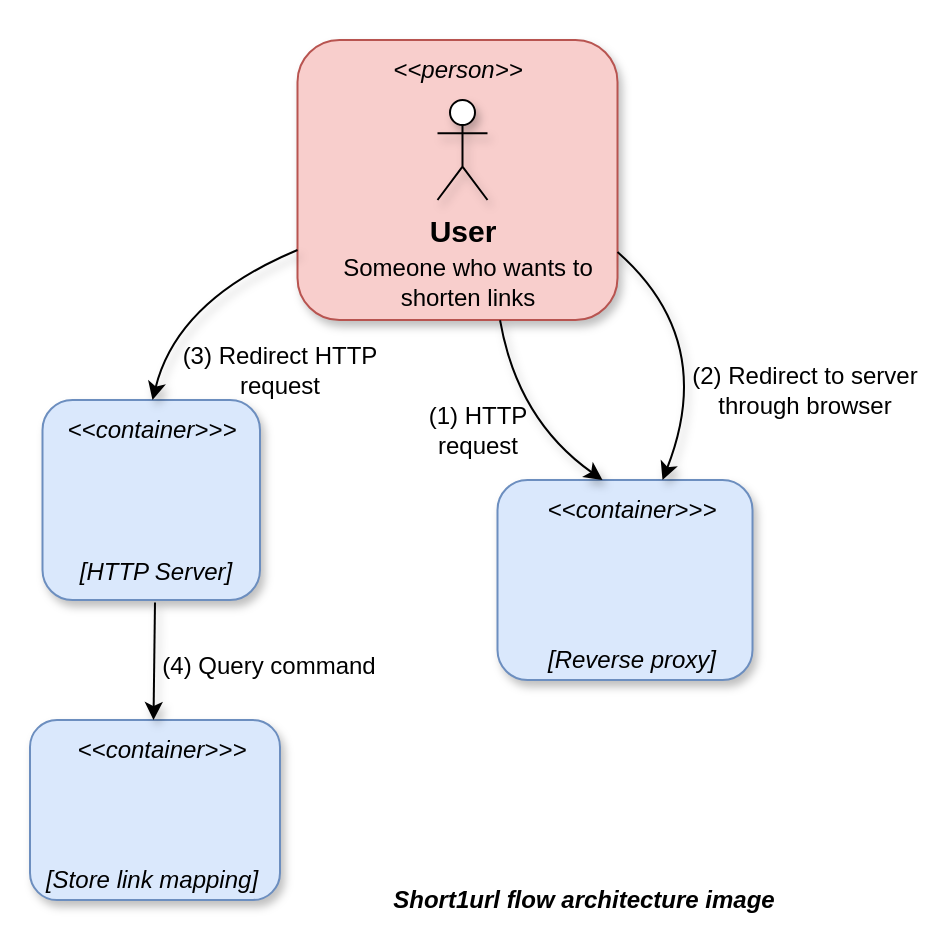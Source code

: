 <mxfile version="21.3.2" type="device">
  <diagram name="Page-1" id="esNWT9mSlbRLuBSzFxfD">
    <mxGraphModel dx="1050" dy="581" grid="1" gridSize="10" guides="1" tooltips="1" connect="1" arrows="1" fold="1" page="1" pageScale="1" pageWidth="850" pageHeight="1100" math="0" shadow="0">
      <root>
        <mxCell id="0" />
        <mxCell id="1" parent="0" />
        <mxCell id="9hjlnC2cQS0SMQREBwqv-1" value="" style="swimlane;startSize=0;rounded=0;dashed=1;strokeColor=none;" vertex="1" parent="1">
          <mxGeometry x="60" y="140" width="470" height="460" as="geometry" />
        </mxCell>
        <mxCell id="9hjlnC2cQS0SMQREBwqv-2" value="" style="rounded=1;whiteSpace=wrap;html=1;fillColor=#f8cecc;strokeColor=#b85450;shadow=1;" vertex="1" parent="9hjlnC2cQS0SMQREBwqv-1">
          <mxGeometry x="148.75" y="20" width="160" height="140" as="geometry" />
        </mxCell>
        <mxCell id="9hjlnC2cQS0SMQREBwqv-3" value="&lt;font style=&quot;font-size: 15px;&quot;&gt;&lt;b&gt;User&lt;/b&gt;&lt;/font&gt;" style="shape=umlActor;verticalLabelPosition=bottom;verticalAlign=top;html=1;shadow=1;" vertex="1" parent="9hjlnC2cQS0SMQREBwqv-1">
          <mxGeometry x="218.75" y="50" width="25" height="50" as="geometry" />
        </mxCell>
        <mxCell id="9hjlnC2cQS0SMQREBwqv-4" value="Someone who wants to shorten links" style="text;html=1;strokeColor=none;fillColor=none;align=center;verticalAlign=middle;whiteSpace=wrap;rounded=0;shadow=1;" vertex="1" parent="9hjlnC2cQS0SMQREBwqv-1">
          <mxGeometry x="158.75" y="126" width="150" height="30" as="geometry" />
        </mxCell>
        <mxCell id="9hjlnC2cQS0SMQREBwqv-7" value="" style="rounded=1;whiteSpace=wrap;html=1;fillColor=#dae8fc;strokeColor=#6c8ebf;shadow=1;" vertex="1" parent="9hjlnC2cQS0SMQREBwqv-1">
          <mxGeometry x="21.25" y="200" width="108.75" height="100" as="geometry" />
        </mxCell>
        <mxCell id="9hjlnC2cQS0SMQREBwqv-8" value="&lt;i&gt;[HTTP Server]&lt;/i&gt;" style="text;html=1;strokeColor=none;fillColor=none;align=center;verticalAlign=middle;whiteSpace=wrap;rounded=0;shadow=1;" vertex="1" parent="9hjlnC2cQS0SMQREBwqv-1">
          <mxGeometry x="37.5" y="271.25" width="80" height="30" as="geometry" />
        </mxCell>
        <mxCell id="9hjlnC2cQS0SMQREBwqv-10" value="&lt;i&gt;&amp;lt;&amp;lt;person&amp;gt;&amp;gt;&lt;/i&gt;" style="text;html=1;strokeColor=none;fillColor=none;align=center;verticalAlign=middle;whiteSpace=wrap;rounded=0;shadow=1;" vertex="1" parent="9hjlnC2cQS0SMQREBwqv-1">
          <mxGeometry x="198.75" y="20" width="60" height="30" as="geometry" />
        </mxCell>
        <mxCell id="9hjlnC2cQS0SMQREBwqv-11" value="&lt;i&gt;&amp;lt;&amp;lt;container&amp;gt;&amp;gt;&amp;gt;&lt;/i&gt;" style="text;html=1;strokeColor=none;fillColor=none;align=center;verticalAlign=middle;whiteSpace=wrap;rounded=0;shadow=1;" vertex="1" parent="9hjlnC2cQS0SMQREBwqv-1">
          <mxGeometry x="46.25" y="200" width="60" height="30" as="geometry" />
        </mxCell>
        <mxCell id="9hjlnC2cQS0SMQREBwqv-13" value="" style="rounded=1;whiteSpace=wrap;html=1;fillColor=#dae8fc;strokeColor=#6c8ebf;shadow=1;" vertex="1" parent="9hjlnC2cQS0SMQREBwqv-1">
          <mxGeometry x="15" y="360" width="125" height="90" as="geometry" />
        </mxCell>
        <mxCell id="9hjlnC2cQS0SMQREBwqv-14" value="&lt;i&gt;&amp;lt;&amp;lt;container&amp;gt;&amp;gt;&amp;gt;&lt;/i&gt;" style="text;html=1;strokeColor=none;fillColor=none;align=center;verticalAlign=middle;whiteSpace=wrap;rounded=0;shadow=1;" vertex="1" parent="9hjlnC2cQS0SMQREBwqv-1">
          <mxGeometry x="51.25" y="360" width="60" height="30" as="geometry" />
        </mxCell>
        <mxCell id="9hjlnC2cQS0SMQREBwqv-15" value="&lt;i&gt;[Store link mapping]&lt;/i&gt;" style="text;html=1;strokeColor=none;fillColor=none;align=center;verticalAlign=middle;whiteSpace=wrap;rounded=0;shadow=1;" vertex="1" parent="9hjlnC2cQS0SMQREBwqv-1">
          <mxGeometry x="16.25" y="430" width="120" height="20" as="geometry" />
        </mxCell>
        <mxCell id="9hjlnC2cQS0SMQREBwqv-17" value="" style="shape=image;verticalLabelPosition=bottom;labelBackgroundColor=default;verticalAlign=top;aspect=fixed;imageAspect=0;image=https://www.svgrepo.com/show/303460/redis-logo.svg;shadow=1;" vertex="1" parent="9hjlnC2cQS0SMQREBwqv-1">
          <mxGeometry x="56.25" y="390" width="40" height="40" as="geometry" />
        </mxCell>
        <mxCell id="9hjlnC2cQS0SMQREBwqv-19" value="" style="rounded=1;whiteSpace=wrap;html=1;fillColor=#dae8fc;strokeColor=#6c8ebf;shadow=1;" vertex="1" parent="9hjlnC2cQS0SMQREBwqv-1">
          <mxGeometry x="248.75" y="240" width="127.5" height="100" as="geometry" />
        </mxCell>
        <mxCell id="9hjlnC2cQS0SMQREBwqv-20" value="&lt;i&gt;&amp;lt;&amp;lt;container&amp;gt;&amp;gt;&amp;gt;&lt;/i&gt;" style="text;html=1;strokeColor=none;fillColor=none;align=center;verticalAlign=middle;whiteSpace=wrap;rounded=0;shadow=1;" vertex="1" parent="9hjlnC2cQS0SMQREBwqv-1">
          <mxGeometry x="286.25" y="240" width="60" height="30" as="geometry" />
        </mxCell>
        <mxCell id="9hjlnC2cQS0SMQREBwqv-21" value="&lt;i&gt;[Reverse proxy]&lt;/i&gt;" style="text;html=1;strokeColor=none;fillColor=none;align=center;verticalAlign=middle;whiteSpace=wrap;rounded=0;shadow=1;" vertex="1" parent="9hjlnC2cQS0SMQREBwqv-1">
          <mxGeometry x="256.25" y="320" width="120" height="20" as="geometry" />
        </mxCell>
        <mxCell id="9hjlnC2cQS0SMQREBwqv-24" value="" style="shape=image;verticalLabelPosition=bottom;labelBackgroundColor=default;verticalAlign=top;aspect=fixed;imageAspect=0;image=https://www.svgrepo.com/show/373924/nginx.svg;shadow=1;" vertex="1" parent="9hjlnC2cQS0SMQREBwqv-1">
          <mxGeometry x="291.25" y="268" width="50" height="50" as="geometry" />
        </mxCell>
        <mxCell id="9hjlnC2cQS0SMQREBwqv-26" value="" style="endArrow=classic;html=1;rounded=0;exitX=0.5;exitY=1;exitDx=0;exitDy=0;shadow=1;" edge="1" parent="9hjlnC2cQS0SMQREBwqv-1" source="9hjlnC2cQS0SMQREBwqv-8">
          <mxGeometry width="50" height="50" relative="1" as="geometry">
            <mxPoint x="76.25" y="310" as="sourcePoint" />
            <mxPoint x="76.75" y="360" as="targetPoint" />
          </mxGeometry>
        </mxCell>
        <mxCell id="9hjlnC2cQS0SMQREBwqv-27" value="(4) Query command" style="text;html=1;align=center;verticalAlign=middle;resizable=0;points=[];autosize=1;strokeColor=none;fillColor=none;shadow=1;" vertex="1" parent="9hjlnC2cQS0SMQREBwqv-1">
          <mxGeometry x="68.75" y="318" width="130" height="30" as="geometry" />
        </mxCell>
        <mxCell id="9hjlnC2cQS0SMQREBwqv-28" value="" style="endArrow=classic;html=1;entryX=0.5;entryY=0;entryDx=0;entryDy=0;exitX=0;exitY=0.75;exitDx=0;exitDy=0;jumpStyle=arc;curved=1;shadow=1;" edge="1" parent="9hjlnC2cQS0SMQREBwqv-1" source="9hjlnC2cQS0SMQREBwqv-2" target="9hjlnC2cQS0SMQREBwqv-11">
          <mxGeometry width="50" height="50" relative="1" as="geometry">
            <mxPoint x="343.75" y="250" as="sourcePoint" />
            <mxPoint x="393.75" y="200" as="targetPoint" />
            <Array as="points">
              <mxPoint x="88.75" y="150" />
            </Array>
          </mxGeometry>
        </mxCell>
        <mxCell id="9hjlnC2cQS0SMQREBwqv-30" value="(1) HTTP request" style="text;html=1;strokeColor=none;fillColor=none;align=center;verticalAlign=middle;whiteSpace=wrap;rounded=0;shadow=1;" vertex="1" parent="9hjlnC2cQS0SMQREBwqv-1">
          <mxGeometry x="193.75" y="200" width="90" height="30" as="geometry" />
        </mxCell>
        <mxCell id="9hjlnC2cQS0SMQREBwqv-31" value="" style="endArrow=classic;html=1;entryX=0.75;entryY=0;entryDx=0;entryDy=0;exitX=1;exitY=0;exitDx=0;exitDy=0;jumpStyle=arc;curved=1;shadow=1;" edge="1" parent="9hjlnC2cQS0SMQREBwqv-1" source="9hjlnC2cQS0SMQREBwqv-4" target="9hjlnC2cQS0SMQREBwqv-20">
          <mxGeometry width="50" height="50" relative="1" as="geometry">
            <mxPoint x="398.75" y="125" as="sourcePoint" />
            <mxPoint x="353.75" y="200" as="targetPoint" />
            <Array as="points">
              <mxPoint x="358.75" y="170" />
            </Array>
          </mxGeometry>
        </mxCell>
        <mxCell id="9hjlnC2cQS0SMQREBwqv-33" value="" style="endArrow=classic;html=1;exitX=0.633;exitY=1.001;exitDx=0;exitDy=0;jumpStyle=arc;curved=1;entryX=0.25;entryY=0;entryDx=0;entryDy=0;exitPerimeter=0;shadow=1;" edge="1" parent="9hjlnC2cQS0SMQREBwqv-1" source="9hjlnC2cQS0SMQREBwqv-2" target="9hjlnC2cQS0SMQREBwqv-20">
          <mxGeometry width="50" height="50" relative="1" as="geometry">
            <mxPoint x="338.75" y="136" as="sourcePoint" />
            <mxPoint x="298.75" y="240" as="targetPoint" />
            <Array as="points">
              <mxPoint x="258.75" y="210" />
            </Array>
          </mxGeometry>
        </mxCell>
        <mxCell id="9hjlnC2cQS0SMQREBwqv-35" value="(2) Redirect to server through browser" style="text;html=1;strokeColor=none;fillColor=none;align=center;verticalAlign=middle;whiteSpace=wrap;rounded=0;shadow=0;" vertex="1" parent="9hjlnC2cQS0SMQREBwqv-1">
          <mxGeometry x="341.25" y="180" width="122.5" height="30" as="geometry" />
        </mxCell>
        <mxCell id="9hjlnC2cQS0SMQREBwqv-37" value="(3) Redirect HTTP request" style="text;html=1;strokeColor=none;fillColor=none;align=center;verticalAlign=middle;whiteSpace=wrap;rounded=0;shadow=1;" vertex="1" parent="9hjlnC2cQS0SMQREBwqv-1">
          <mxGeometry x="86.25" y="170" width="107.5" height="30" as="geometry" />
        </mxCell>
        <mxCell id="9hjlnC2cQS0SMQREBwqv-38" value="" style="shape=image;verticalLabelPosition=bottom;labelBackgroundColor=default;verticalAlign=top;aspect=fixed;imageAspect=0;image=https://cdn.icon-icons.com/icons2/1483/PNG/512/link_102162.png;shadow=1;" vertex="1" parent="9hjlnC2cQS0SMQREBwqv-1">
          <mxGeometry x="56.25" y="230" width="46.25" height="46.25" as="geometry" />
        </mxCell>
        <mxCell id="9hjlnC2cQS0SMQREBwqv-39" value="&lt;i&gt;&lt;b&gt;Short1url flow architecture image&lt;/b&gt;&lt;/i&gt;" style="text;html=1;strokeColor=none;fillColor=none;align=center;verticalAlign=middle;whiteSpace=wrap;rounded=0;shadow=1;" vertex="1" parent="9hjlnC2cQS0SMQREBwqv-1">
          <mxGeometry x="193.75" y="440" width="196.25" height="20" as="geometry" />
        </mxCell>
      </root>
    </mxGraphModel>
  </diagram>
</mxfile>
